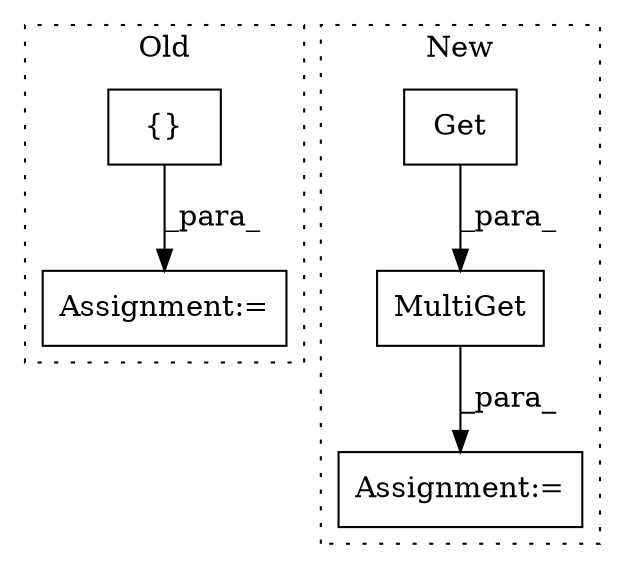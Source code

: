 digraph G {
subgraph cluster0 {
1 [label="{}" a="4" s="7623" l="2" shape="box"];
4 [label="Assignment:=" a="7" s="7613" l="1" shape="box"];
label = "Old";
style="dotted";
}
subgraph cluster1 {
2 [label="MultiGet" a="32" s="9073,9274" l="18,-3" shape="box"];
3 [label="Assignment:=" a="7" s="9443" l="63" shape="box"];
5 [label="Get" a="32" s="9091,9179" l="4,1" shape="box"];
label = "New";
style="dotted";
}
1 -> 4 [label="_para_"];
2 -> 3 [label="_para_"];
5 -> 2 [label="_para_"];
}